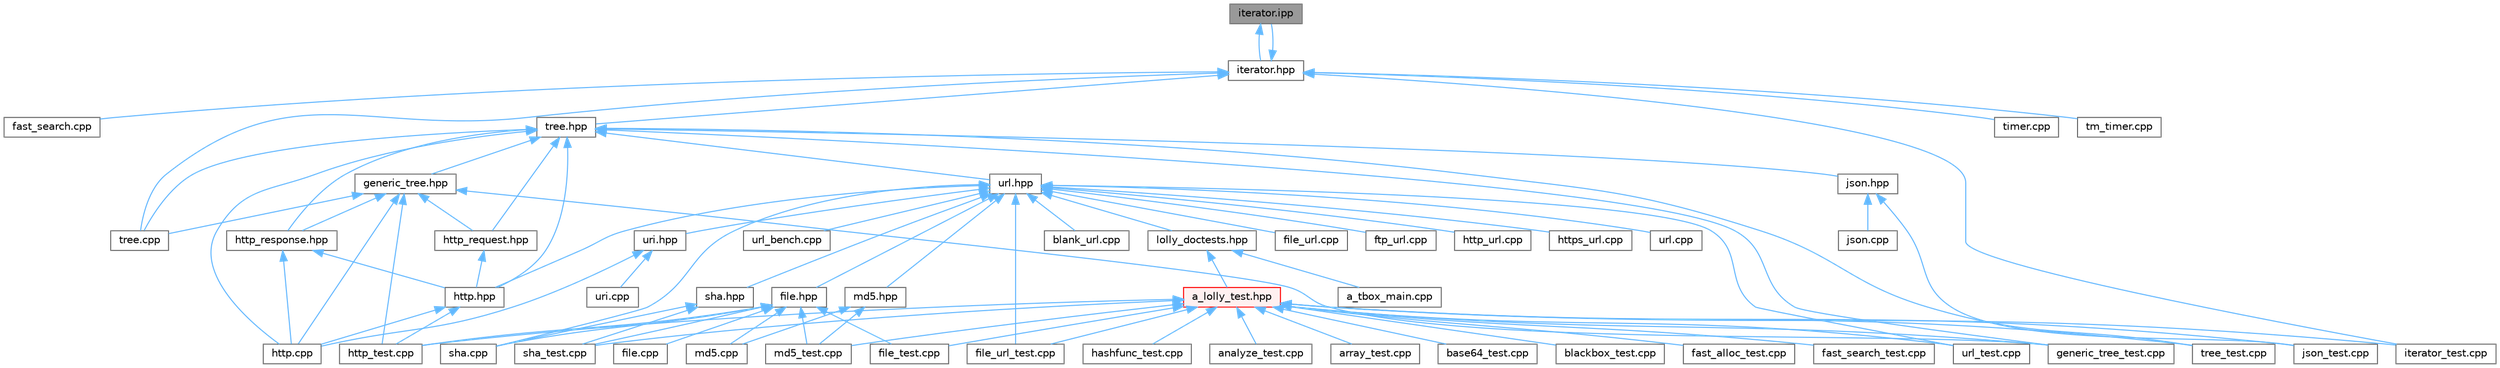 digraph "iterator.ipp"
{
 // LATEX_PDF_SIZE
  bgcolor="transparent";
  edge [fontname=Helvetica,fontsize=10,labelfontname=Helvetica,labelfontsize=10];
  node [fontname=Helvetica,fontsize=10,shape=box,height=0.2,width=0.4];
  Node1 [id="Node000001",label="iterator.ipp",height=0.2,width=0.4,color="gray40", fillcolor="grey60", style="filled", fontcolor="black",tooltip=" "];
  Node1 -> Node2 [id="edge1_Node000001_Node000002",dir="back",color="steelblue1",style="solid",tooltip=" "];
  Node2 [id="Node000002",label="iterator.hpp",height=0.2,width=0.4,color="grey40", fillcolor="white", style="filled",URL="$iterator_8hpp.html",tooltip=" "];
  Node2 -> Node3 [id="edge2_Node000002_Node000003",dir="back",color="steelblue1",style="solid",tooltip=" "];
  Node3 [id="Node000003",label="fast_search.cpp",height=0.2,width=0.4,color="grey40", fillcolor="white", style="filled",URL="$fast__search_8cpp.html",tooltip=" "];
  Node2 -> Node1 [id="edge3_Node000002_Node000001",dir="back",color="steelblue1",style="solid",tooltip=" "];
  Node2 -> Node4 [id="edge4_Node000002_Node000004",dir="back",color="steelblue1",style="solid",tooltip=" "];
  Node4 [id="Node000004",label="iterator_test.cpp",height=0.2,width=0.4,color="grey40", fillcolor="white", style="filled",URL="$iterator__test_8cpp.html",tooltip=" "];
  Node2 -> Node5 [id="edge5_Node000002_Node000005",dir="back",color="steelblue1",style="solid",tooltip=" "];
  Node5 [id="Node000005",label="timer.cpp",height=0.2,width=0.4,color="grey40", fillcolor="white", style="filled",URL="$timer_8cpp.html",tooltip=" "];
  Node2 -> Node6 [id="edge6_Node000002_Node000006",dir="back",color="steelblue1",style="solid",tooltip=" "];
  Node6 [id="Node000006",label="tm_timer.cpp",height=0.2,width=0.4,color="grey40", fillcolor="white", style="filled",URL="$tm__timer_8cpp.html",tooltip=" "];
  Node2 -> Node7 [id="edge7_Node000002_Node000007",dir="back",color="steelblue1",style="solid",tooltip=" "];
  Node7 [id="Node000007",label="tree.cpp",height=0.2,width=0.4,color="grey40", fillcolor="white", style="filled",URL="$tree_8cpp.html",tooltip=" "];
  Node2 -> Node8 [id="edge8_Node000002_Node000008",dir="back",color="steelblue1",style="solid",tooltip=" "];
  Node8 [id="Node000008",label="tree.hpp",height=0.2,width=0.4,color="grey40", fillcolor="white", style="filled",URL="$tree_8hpp.html",tooltip=" "];
  Node8 -> Node9 [id="edge9_Node000008_Node000009",dir="back",color="steelblue1",style="solid",tooltip=" "];
  Node9 [id="Node000009",label="generic_tree.hpp",height=0.2,width=0.4,color="grey40", fillcolor="white", style="filled",URL="$generic__tree_8hpp.html",tooltip=" "];
  Node9 -> Node10 [id="edge10_Node000009_Node000010",dir="back",color="steelblue1",style="solid",tooltip=" "];
  Node10 [id="Node000010",label="generic_tree_test.cpp",height=0.2,width=0.4,color="grey40", fillcolor="white", style="filled",URL="$generic__tree__test_8cpp.html",tooltip=" "];
  Node9 -> Node11 [id="edge11_Node000009_Node000011",dir="back",color="steelblue1",style="solid",tooltip=" "];
  Node11 [id="Node000011",label="http.cpp",height=0.2,width=0.4,color="grey40", fillcolor="white", style="filled",URL="$http_8cpp.html",tooltip=" "];
  Node9 -> Node12 [id="edge12_Node000009_Node000012",dir="back",color="steelblue1",style="solid",tooltip=" "];
  Node12 [id="Node000012",label="http_request.hpp",height=0.2,width=0.4,color="grey40", fillcolor="white", style="filled",URL="$http__request_8hpp.html",tooltip=" "];
  Node12 -> Node13 [id="edge13_Node000012_Node000013",dir="back",color="steelblue1",style="solid",tooltip=" "];
  Node13 [id="Node000013",label="http.hpp",height=0.2,width=0.4,color="grey40", fillcolor="white", style="filled",URL="$http_8hpp.html",tooltip=" "];
  Node13 -> Node11 [id="edge14_Node000013_Node000011",dir="back",color="steelblue1",style="solid",tooltip=" "];
  Node13 -> Node14 [id="edge15_Node000013_Node000014",dir="back",color="steelblue1",style="solid",tooltip=" "];
  Node14 [id="Node000014",label="http_test.cpp",height=0.2,width=0.4,color="grey40", fillcolor="white", style="filled",URL="$http__test_8cpp.html",tooltip=" "];
  Node9 -> Node15 [id="edge16_Node000009_Node000015",dir="back",color="steelblue1",style="solid",tooltip=" "];
  Node15 [id="Node000015",label="http_response.hpp",height=0.2,width=0.4,color="grey40", fillcolor="white", style="filled",URL="$http__response_8hpp.html",tooltip=" "];
  Node15 -> Node11 [id="edge17_Node000015_Node000011",dir="back",color="steelblue1",style="solid",tooltip=" "];
  Node15 -> Node13 [id="edge18_Node000015_Node000013",dir="back",color="steelblue1",style="solid",tooltip=" "];
  Node9 -> Node14 [id="edge19_Node000009_Node000014",dir="back",color="steelblue1",style="solid",tooltip=" "];
  Node9 -> Node7 [id="edge20_Node000009_Node000007",dir="back",color="steelblue1",style="solid",tooltip=" "];
  Node8 -> Node10 [id="edge21_Node000008_Node000010",dir="back",color="steelblue1",style="solid",tooltip=" "];
  Node8 -> Node11 [id="edge22_Node000008_Node000011",dir="back",color="steelblue1",style="solid",tooltip=" "];
  Node8 -> Node13 [id="edge23_Node000008_Node000013",dir="back",color="steelblue1",style="solid",tooltip=" "];
  Node8 -> Node12 [id="edge24_Node000008_Node000012",dir="back",color="steelblue1",style="solid",tooltip=" "];
  Node8 -> Node15 [id="edge25_Node000008_Node000015",dir="back",color="steelblue1",style="solid",tooltip=" "];
  Node8 -> Node16 [id="edge26_Node000008_Node000016",dir="back",color="steelblue1",style="solid",tooltip=" "];
  Node16 [id="Node000016",label="json.hpp",height=0.2,width=0.4,color="grey40", fillcolor="white", style="filled",URL="$json_8hpp.html",tooltip=" "];
  Node16 -> Node17 [id="edge27_Node000016_Node000017",dir="back",color="steelblue1",style="solid",tooltip=" "];
  Node17 [id="Node000017",label="json.cpp",height=0.2,width=0.4,color="grey40", fillcolor="white", style="filled",URL="$json_8cpp.html",tooltip=" "];
  Node16 -> Node18 [id="edge28_Node000016_Node000018",dir="back",color="steelblue1",style="solid",tooltip=" "];
  Node18 [id="Node000018",label="json_test.cpp",height=0.2,width=0.4,color="grey40", fillcolor="white", style="filled",URL="$json__test_8cpp.html",tooltip=" "];
  Node8 -> Node7 [id="edge29_Node000008_Node000007",dir="back",color="steelblue1",style="solid",tooltip=" "];
  Node8 -> Node19 [id="edge30_Node000008_Node000019",dir="back",color="steelblue1",style="solid",tooltip=" "];
  Node19 [id="Node000019",label="tree_test.cpp",height=0.2,width=0.4,color="grey40", fillcolor="white", style="filled",URL="$tree__test_8cpp.html",tooltip=" "];
  Node8 -> Node20 [id="edge31_Node000008_Node000020",dir="back",color="steelblue1",style="solid",tooltip=" "];
  Node20 [id="Node000020",label="url.hpp",height=0.2,width=0.4,color="grey40", fillcolor="white", style="filled",URL="$url_8hpp.html",tooltip=" "];
  Node20 -> Node21 [id="edge32_Node000020_Node000021",dir="back",color="steelblue1",style="solid",tooltip=" "];
  Node21 [id="Node000021",label="blank_url.cpp",height=0.2,width=0.4,color="grey40", fillcolor="white", style="filled",URL="$blank__url_8cpp.html",tooltip=" "];
  Node20 -> Node22 [id="edge33_Node000020_Node000022",dir="back",color="steelblue1",style="solid",tooltip=" "];
  Node22 [id="Node000022",label="file.hpp",height=0.2,width=0.4,color="grey40", fillcolor="white", style="filled",URL="$file_8hpp.html",tooltip=" "];
  Node22 -> Node23 [id="edge34_Node000022_Node000023",dir="back",color="steelblue1",style="solid",tooltip=" "];
  Node23 [id="Node000023",label="file.cpp",height=0.2,width=0.4,color="grey40", fillcolor="white", style="filled",URL="$file_8cpp.html",tooltip=" "];
  Node22 -> Node24 [id="edge35_Node000022_Node000024",dir="back",color="steelblue1",style="solid",tooltip=" "];
  Node24 [id="Node000024",label="file_test.cpp",height=0.2,width=0.4,color="grey40", fillcolor="white", style="filled",URL="$file__test_8cpp.html",tooltip=" "];
  Node22 -> Node14 [id="edge36_Node000022_Node000014",dir="back",color="steelblue1",style="solid",tooltip=" "];
  Node22 -> Node25 [id="edge37_Node000022_Node000025",dir="back",color="steelblue1",style="solid",tooltip=" "];
  Node25 [id="Node000025",label="md5.cpp",height=0.2,width=0.4,color="grey40", fillcolor="white", style="filled",URL="$md5_8cpp.html",tooltip=" "];
  Node22 -> Node26 [id="edge38_Node000022_Node000026",dir="back",color="steelblue1",style="solid",tooltip=" "];
  Node26 [id="Node000026",label="md5_test.cpp",height=0.2,width=0.4,color="grey40", fillcolor="white", style="filled",URL="$md5__test_8cpp.html",tooltip=" "];
  Node22 -> Node27 [id="edge39_Node000022_Node000027",dir="back",color="steelblue1",style="solid",tooltip=" "];
  Node27 [id="Node000027",label="sha.cpp",height=0.2,width=0.4,color="grey40", fillcolor="white", style="filled",URL="$sha_8cpp.html",tooltip=" "];
  Node22 -> Node28 [id="edge40_Node000022_Node000028",dir="back",color="steelblue1",style="solid",tooltip=" "];
  Node28 [id="Node000028",label="sha_test.cpp",height=0.2,width=0.4,color="grey40", fillcolor="white", style="filled",URL="$sha__test_8cpp.html",tooltip=" "];
  Node20 -> Node29 [id="edge41_Node000020_Node000029",dir="back",color="steelblue1",style="solid",tooltip=" "];
  Node29 [id="Node000029",label="file_url.cpp",height=0.2,width=0.4,color="grey40", fillcolor="white", style="filled",URL="$file__url_8cpp.html",tooltip=" "];
  Node20 -> Node30 [id="edge42_Node000020_Node000030",dir="back",color="steelblue1",style="solid",tooltip=" "];
  Node30 [id="Node000030",label="file_url_test.cpp",height=0.2,width=0.4,color="grey40", fillcolor="white", style="filled",URL="$file__url__test_8cpp.html",tooltip=" "];
  Node20 -> Node31 [id="edge43_Node000020_Node000031",dir="back",color="steelblue1",style="solid",tooltip=" "];
  Node31 [id="Node000031",label="ftp_url.cpp",height=0.2,width=0.4,color="grey40", fillcolor="white", style="filled",URL="$ftp__url_8cpp.html",tooltip=" "];
  Node20 -> Node13 [id="edge44_Node000020_Node000013",dir="back",color="steelblue1",style="solid",tooltip=" "];
  Node20 -> Node32 [id="edge45_Node000020_Node000032",dir="back",color="steelblue1",style="solid",tooltip=" "];
  Node32 [id="Node000032",label="http_url.cpp",height=0.2,width=0.4,color="grey40", fillcolor="white", style="filled",URL="$http__url_8cpp.html",tooltip=" "];
  Node20 -> Node33 [id="edge46_Node000020_Node000033",dir="back",color="steelblue1",style="solid",tooltip=" "];
  Node33 [id="Node000033",label="https_url.cpp",height=0.2,width=0.4,color="grey40", fillcolor="white", style="filled",URL="$https__url_8cpp.html",tooltip=" "];
  Node20 -> Node34 [id="edge47_Node000020_Node000034",dir="back",color="steelblue1",style="solid",tooltip=" "];
  Node34 [id="Node000034",label="lolly_doctests.hpp",height=0.2,width=0.4,color="grey40", fillcolor="white", style="filled",URL="$lolly__doctests_8hpp.html",tooltip=" "];
  Node34 -> Node35 [id="edge48_Node000034_Node000035",dir="back",color="steelblue1",style="solid",tooltip=" "];
  Node35 [id="Node000035",label="a_lolly_test.hpp",height=0.2,width=0.4,color="red", fillcolor="#FFF0F0", style="filled",URL="$a__lolly__test_8hpp.html",tooltip=" "];
  Node35 -> Node36 [id="edge49_Node000035_Node000036",dir="back",color="steelblue1",style="solid",tooltip=" "];
  Node36 [id="Node000036",label="analyze_test.cpp",height=0.2,width=0.4,color="grey40", fillcolor="white", style="filled",URL="$analyze__test_8cpp.html",tooltip=" "];
  Node35 -> Node37 [id="edge50_Node000035_Node000037",dir="back",color="steelblue1",style="solid",tooltip=" "];
  Node37 [id="Node000037",label="array_test.cpp",height=0.2,width=0.4,color="grey40", fillcolor="white", style="filled",URL="$array__test_8cpp.html",tooltip=" "];
  Node35 -> Node38 [id="edge51_Node000035_Node000038",dir="back",color="steelblue1",style="solid",tooltip=" "];
  Node38 [id="Node000038",label="base64_test.cpp",height=0.2,width=0.4,color="grey40", fillcolor="white", style="filled",URL="$base64__test_8cpp.html",tooltip=" "];
  Node35 -> Node39 [id="edge52_Node000035_Node000039",dir="back",color="steelblue1",style="solid",tooltip=" "];
  Node39 [id="Node000039",label="blackbox_test.cpp",height=0.2,width=0.4,color="grey40", fillcolor="white", style="filled",URL="$blackbox__test_8cpp.html",tooltip=" "];
  Node35 -> Node40 [id="edge53_Node000035_Node000040",dir="back",color="steelblue1",style="solid",tooltip=" "];
  Node40 [id="Node000040",label="fast_alloc_test.cpp",height=0.2,width=0.4,color="grey40", fillcolor="white", style="filled",URL="$fast__alloc__test_8cpp.html",tooltip=" "];
  Node35 -> Node41 [id="edge54_Node000035_Node000041",dir="back",color="steelblue1",style="solid",tooltip=" "];
  Node41 [id="Node000041",label="fast_search_test.cpp",height=0.2,width=0.4,color="grey40", fillcolor="white", style="filled",URL="$fast__search__test_8cpp.html",tooltip=" "];
  Node35 -> Node24 [id="edge55_Node000035_Node000024",dir="back",color="steelblue1",style="solid",tooltip=" "];
  Node35 -> Node30 [id="edge56_Node000035_Node000030",dir="back",color="steelblue1",style="solid",tooltip=" "];
  Node35 -> Node10 [id="edge57_Node000035_Node000010",dir="back",color="steelblue1",style="solid",tooltip=" "];
  Node35 -> Node42 [id="edge58_Node000035_Node000042",dir="back",color="steelblue1",style="solid",tooltip=" "];
  Node42 [id="Node000042",label="hashfunc_test.cpp",height=0.2,width=0.4,color="grey40", fillcolor="white", style="filled",URL="$hashfunc__test_8cpp.html",tooltip=" "];
  Node35 -> Node14 [id="edge59_Node000035_Node000014",dir="back",color="steelblue1",style="solid",tooltip=" "];
  Node35 -> Node4 [id="edge60_Node000035_Node000004",dir="back",color="steelblue1",style="solid",tooltip=" "];
  Node35 -> Node18 [id="edge61_Node000035_Node000018",dir="back",color="steelblue1",style="solid",tooltip=" "];
  Node35 -> Node26 [id="edge62_Node000035_Node000026",dir="back",color="steelblue1",style="solid",tooltip=" "];
  Node35 -> Node28 [id="edge63_Node000035_Node000028",dir="back",color="steelblue1",style="solid",tooltip=" "];
  Node35 -> Node19 [id="edge64_Node000035_Node000019",dir="back",color="steelblue1",style="solid",tooltip=" "];
  Node35 -> Node58 [id="edge65_Node000035_Node000058",dir="back",color="steelblue1",style="solid",tooltip=" "];
  Node58 [id="Node000058",label="url_test.cpp",height=0.2,width=0.4,color="grey40", fillcolor="white", style="filled",URL="$url__test_8cpp.html",tooltip=" "];
  Node34 -> Node59 [id="edge66_Node000034_Node000059",dir="back",color="steelblue1",style="solid",tooltip=" "];
  Node59 [id="Node000059",label="a_tbox_main.cpp",height=0.2,width=0.4,color="grey40", fillcolor="white", style="filled",URL="$a__tbox__main_8cpp.html",tooltip=" "];
  Node20 -> Node60 [id="edge67_Node000020_Node000060",dir="back",color="steelblue1",style="solid",tooltip=" "];
  Node60 [id="Node000060",label="md5.hpp",height=0.2,width=0.4,color="grey40", fillcolor="white", style="filled",URL="$md5_8hpp.html",tooltip=" "];
  Node60 -> Node25 [id="edge68_Node000060_Node000025",dir="back",color="steelblue1",style="solid",tooltip=" "];
  Node60 -> Node26 [id="edge69_Node000060_Node000026",dir="back",color="steelblue1",style="solid",tooltip=" "];
  Node20 -> Node27 [id="edge70_Node000020_Node000027",dir="back",color="steelblue1",style="solid",tooltip=" "];
  Node20 -> Node61 [id="edge71_Node000020_Node000061",dir="back",color="steelblue1",style="solid",tooltip=" "];
  Node61 [id="Node000061",label="sha.hpp",height=0.2,width=0.4,color="grey40", fillcolor="white", style="filled",URL="$sha_8hpp.html",tooltip=" "];
  Node61 -> Node27 [id="edge72_Node000061_Node000027",dir="back",color="steelblue1",style="solid",tooltip=" "];
  Node61 -> Node28 [id="edge73_Node000061_Node000028",dir="back",color="steelblue1",style="solid",tooltip=" "];
  Node20 -> Node62 [id="edge74_Node000020_Node000062",dir="back",color="steelblue1",style="solid",tooltip=" "];
  Node62 [id="Node000062",label="uri.hpp",height=0.2,width=0.4,color="grey40", fillcolor="white", style="filled",URL="$uri_8hpp.html",tooltip=" "];
  Node62 -> Node11 [id="edge75_Node000062_Node000011",dir="back",color="steelblue1",style="solid",tooltip=" "];
  Node62 -> Node63 [id="edge76_Node000062_Node000063",dir="back",color="steelblue1",style="solid",tooltip=" "];
  Node63 [id="Node000063",label="uri.cpp",height=0.2,width=0.4,color="grey40", fillcolor="white", style="filled",URL="$uri_8cpp.html",tooltip=" "];
  Node20 -> Node64 [id="edge77_Node000020_Node000064",dir="back",color="steelblue1",style="solid",tooltip=" "];
  Node64 [id="Node000064",label="url.cpp",height=0.2,width=0.4,color="grey40", fillcolor="white", style="filled",URL="$url_8cpp.html",tooltip=" "];
  Node20 -> Node65 [id="edge78_Node000020_Node000065",dir="back",color="steelblue1",style="solid",tooltip=" "];
  Node65 [id="Node000065",label="url_bench.cpp",height=0.2,width=0.4,color="grey40", fillcolor="white", style="filled",URL="$url__bench_8cpp.html",tooltip=" "];
  Node20 -> Node58 [id="edge79_Node000020_Node000058",dir="back",color="steelblue1",style="solid",tooltip=" "];
}
